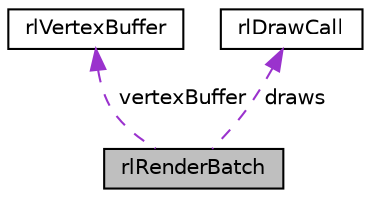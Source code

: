digraph "rlRenderBatch"
{
 // LATEX_PDF_SIZE
  edge [fontname="Helvetica",fontsize="10",labelfontname="Helvetica",labelfontsize="10"];
  node [fontname="Helvetica",fontsize="10",shape=record];
  Node1 [label="rlRenderBatch",height=0.2,width=0.4,color="black", fillcolor="grey75", style="filled", fontcolor="black",tooltip=" "];
  Node2 -> Node1 [dir="back",color="darkorchid3",fontsize="10",style="dashed",label=" vertexBuffer" ,fontname="Helvetica"];
  Node2 [label="rlVertexBuffer",height=0.2,width=0.4,color="black", fillcolor="white", style="filled",URL="$structrlVertexBuffer.html",tooltip=" "];
  Node3 -> Node1 [dir="back",color="darkorchid3",fontsize="10",style="dashed",label=" draws" ,fontname="Helvetica"];
  Node3 [label="rlDrawCall",height=0.2,width=0.4,color="black", fillcolor="white", style="filled",URL="$structrlDrawCall.html",tooltip=" "];
}
